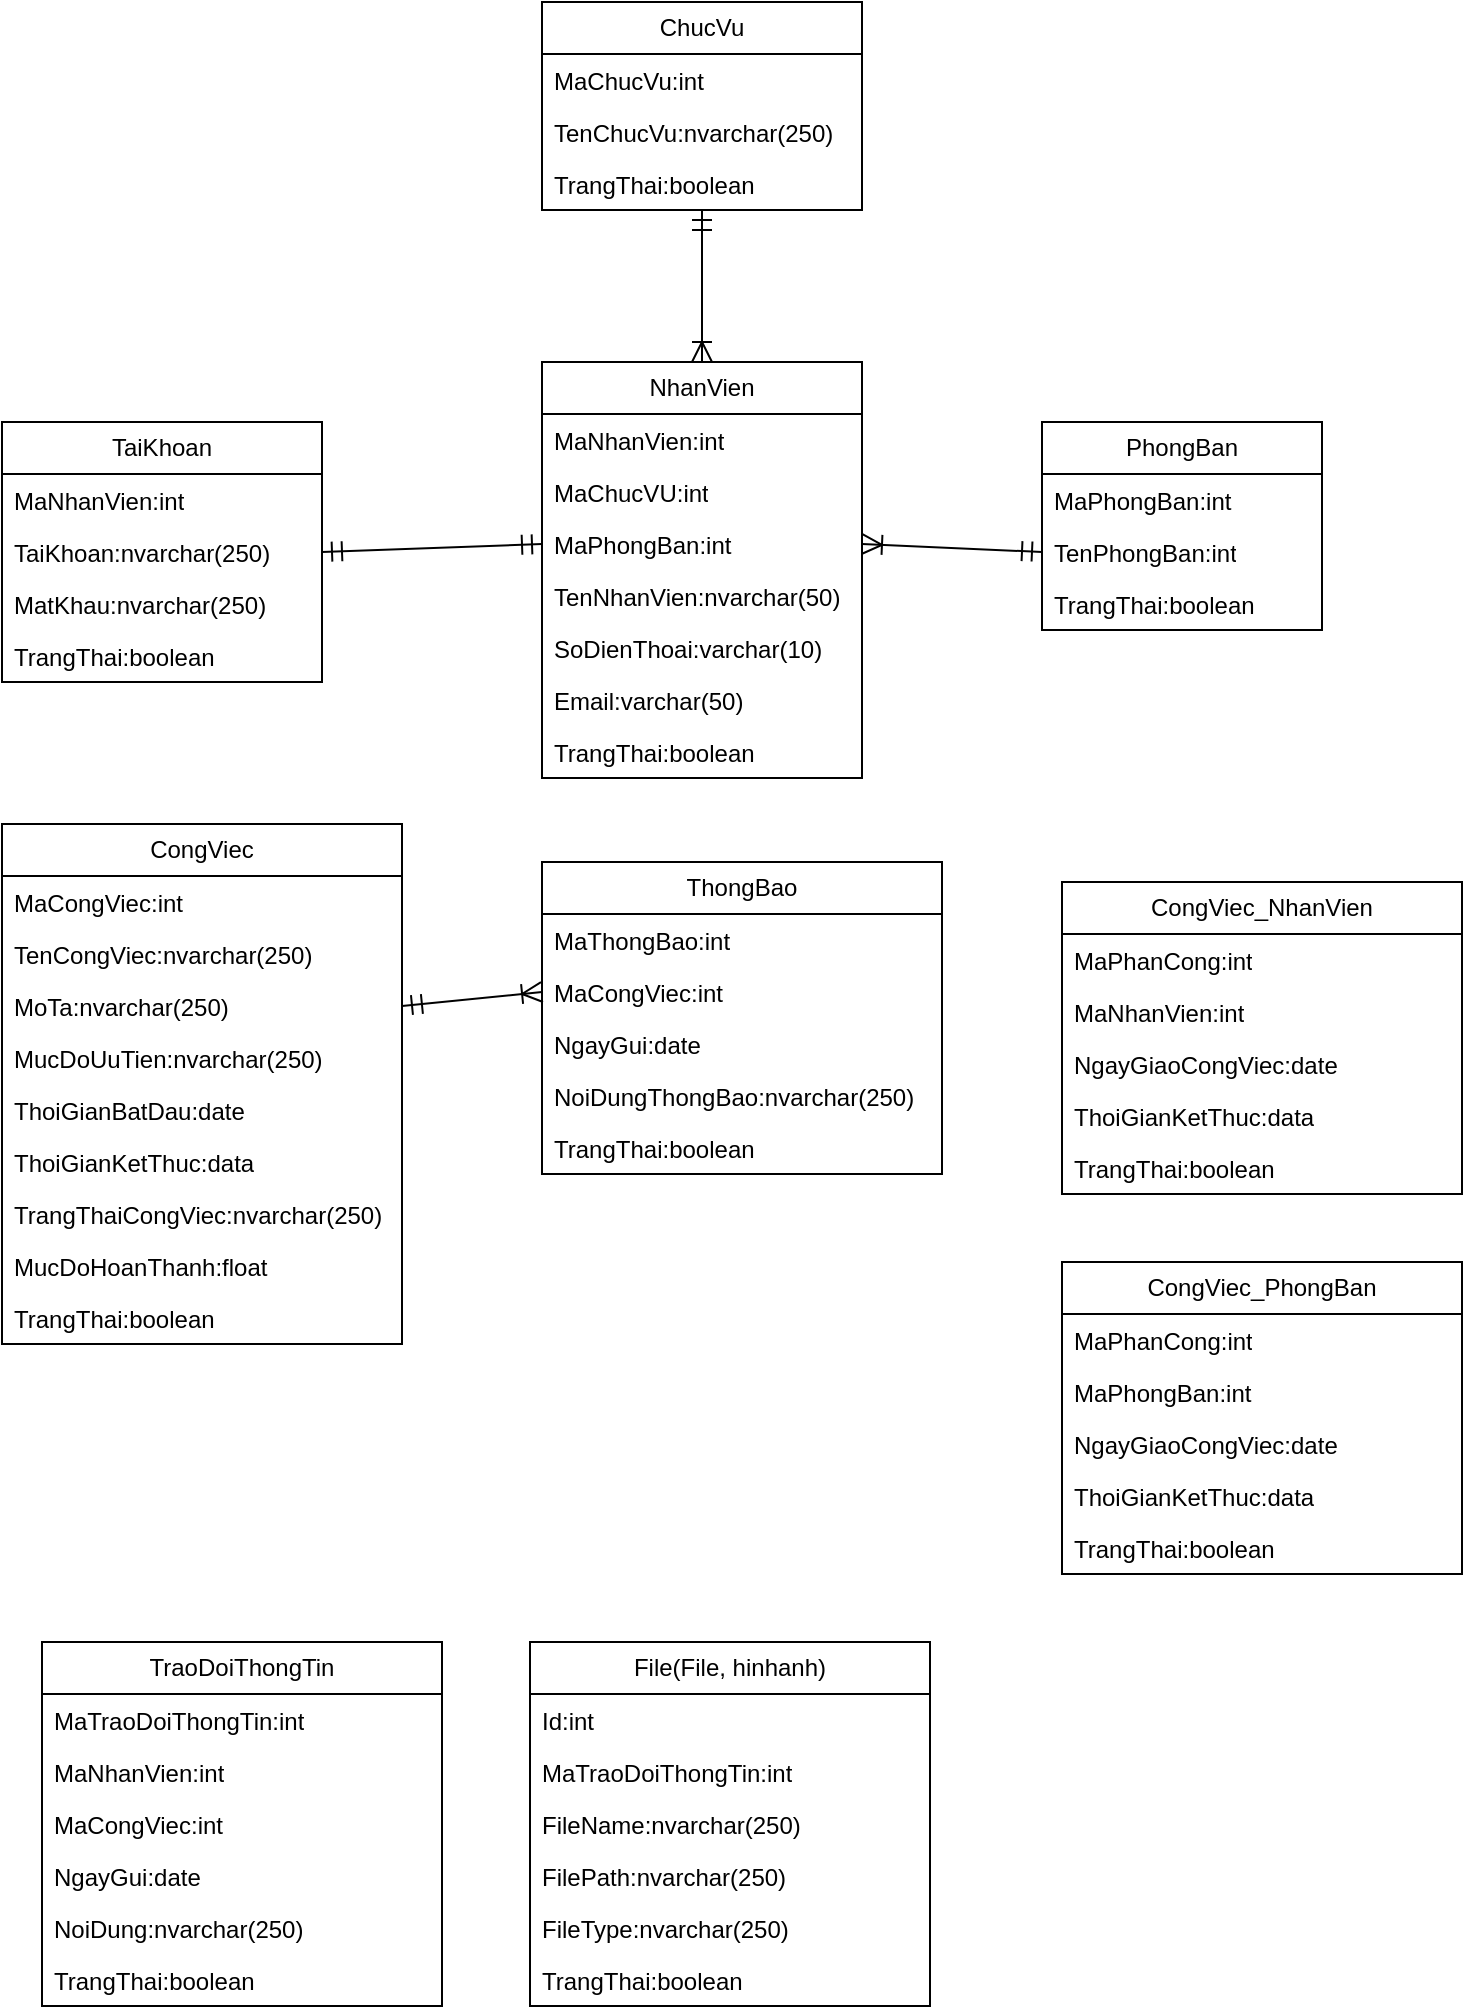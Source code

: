 <mxfile version="24.7.14">
  <diagram name="Trang-1" id="X7D9VBZnepN_hhrHkol_">
    <mxGraphModel dx="1006" dy="1750" grid="1" gridSize="10" guides="1" tooltips="1" connect="1" arrows="1" fold="1" page="1" pageScale="1" pageWidth="827" pageHeight="1169" math="0" shadow="0">
      <root>
        <mxCell id="0" />
        <mxCell id="1" parent="0" />
        <mxCell id="gNjLGFEiQqXNb_aDjSyo-1" value="TaiKhoan" style="swimlane;fontStyle=0;childLayout=stackLayout;horizontal=1;startSize=26;fillColor=none;horizontalStack=0;resizeParent=1;resizeParentMax=0;resizeLast=0;collapsible=1;marginBottom=0;whiteSpace=wrap;html=1;" vertex="1" parent="1">
          <mxGeometry x="50" y="70" width="160" height="130" as="geometry" />
        </mxCell>
        <mxCell id="gNjLGFEiQqXNb_aDjSyo-2" value="MaNhanVien:int" style="text;strokeColor=none;fillColor=none;align=left;verticalAlign=top;spacingLeft=4;spacingRight=4;overflow=hidden;rotatable=0;points=[[0,0.5],[1,0.5]];portConstraint=eastwest;whiteSpace=wrap;html=1;" vertex="1" parent="gNjLGFEiQqXNb_aDjSyo-1">
          <mxGeometry y="26" width="160" height="26" as="geometry" />
        </mxCell>
        <mxCell id="gNjLGFEiQqXNb_aDjSyo-3" value="TaiKhoan:nvarchar(250)" style="text;strokeColor=none;fillColor=none;align=left;verticalAlign=top;spacingLeft=4;spacingRight=4;overflow=hidden;rotatable=0;points=[[0,0.5],[1,0.5]];portConstraint=eastwest;whiteSpace=wrap;html=1;" vertex="1" parent="gNjLGFEiQqXNb_aDjSyo-1">
          <mxGeometry y="52" width="160" height="26" as="geometry" />
        </mxCell>
        <mxCell id="gNjLGFEiQqXNb_aDjSyo-9" value="MatKhau:nvarchar(250)" style="text;strokeColor=none;fillColor=none;align=left;verticalAlign=top;spacingLeft=4;spacingRight=4;overflow=hidden;rotatable=0;points=[[0,0.5],[1,0.5]];portConstraint=eastwest;whiteSpace=wrap;html=1;" vertex="1" parent="gNjLGFEiQqXNb_aDjSyo-1">
          <mxGeometry y="78" width="160" height="26" as="geometry" />
        </mxCell>
        <mxCell id="gNjLGFEiQqXNb_aDjSyo-16" value="TrangThai:boolean" style="text;strokeColor=none;fillColor=none;align=left;verticalAlign=top;spacingLeft=4;spacingRight=4;overflow=hidden;rotatable=0;points=[[0,0.5],[1,0.5]];portConstraint=eastwest;whiteSpace=wrap;html=1;" vertex="1" parent="gNjLGFEiQqXNb_aDjSyo-1">
          <mxGeometry y="104" width="160" height="26" as="geometry" />
        </mxCell>
        <mxCell id="gNjLGFEiQqXNb_aDjSyo-68" style="edgeStyle=none;curved=1;rounded=0;orthogonalLoop=1;jettySize=auto;html=1;exitX=0.5;exitY=0;exitDx=0;exitDy=0;entryX=0.5;entryY=1;entryDx=0;entryDy=0;fontSize=12;startSize=8;endSize=8;endArrow=ERmandOne;endFill=0;startArrow=ERoneToMany;startFill=0;" edge="1" parent="1" source="gNjLGFEiQqXNb_aDjSyo-5" target="gNjLGFEiQqXNb_aDjSyo-62">
          <mxGeometry relative="1" as="geometry" />
        </mxCell>
        <mxCell id="gNjLGFEiQqXNb_aDjSyo-5" value="NhanVien" style="swimlane;fontStyle=0;childLayout=stackLayout;horizontal=1;startSize=26;fillColor=none;horizontalStack=0;resizeParent=1;resizeParentMax=0;resizeLast=0;collapsible=1;marginBottom=0;whiteSpace=wrap;html=1;" vertex="1" parent="1">
          <mxGeometry x="320" y="40" width="160" height="208" as="geometry" />
        </mxCell>
        <mxCell id="gNjLGFEiQqXNb_aDjSyo-6" value="MaNhanVien:int" style="text;strokeColor=none;fillColor=none;align=left;verticalAlign=top;spacingLeft=4;spacingRight=4;overflow=hidden;rotatable=0;points=[[0,0.5],[1,0.5]];portConstraint=eastwest;whiteSpace=wrap;html=1;" vertex="1" parent="gNjLGFEiQqXNb_aDjSyo-5">
          <mxGeometry y="26" width="160" height="26" as="geometry" />
        </mxCell>
        <mxCell id="gNjLGFEiQqXNb_aDjSyo-69" value="MaChucVU:int" style="text;strokeColor=none;fillColor=none;align=left;verticalAlign=top;spacingLeft=4;spacingRight=4;overflow=hidden;rotatable=0;points=[[0,0.5],[1,0.5]];portConstraint=eastwest;whiteSpace=wrap;html=1;" vertex="1" parent="gNjLGFEiQqXNb_aDjSyo-5">
          <mxGeometry y="52" width="160" height="26" as="geometry" />
        </mxCell>
        <mxCell id="gNjLGFEiQqXNb_aDjSyo-11" value="MaPhongBan:int" style="text;strokeColor=none;fillColor=none;align=left;verticalAlign=top;spacingLeft=4;spacingRight=4;overflow=hidden;rotatable=0;points=[[0,0.5],[1,0.5]];portConstraint=eastwest;whiteSpace=wrap;html=1;" vertex="1" parent="gNjLGFEiQqXNb_aDjSyo-5">
          <mxGeometry y="78" width="160" height="26" as="geometry" />
        </mxCell>
        <mxCell id="gNjLGFEiQqXNb_aDjSyo-7" value="TenNhanVien:nvarchar(50)" style="text;strokeColor=none;fillColor=none;align=left;verticalAlign=top;spacingLeft=4;spacingRight=4;overflow=hidden;rotatable=0;points=[[0,0.5],[1,0.5]];portConstraint=eastwest;whiteSpace=wrap;html=1;" vertex="1" parent="gNjLGFEiQqXNb_aDjSyo-5">
          <mxGeometry y="104" width="160" height="26" as="geometry" />
        </mxCell>
        <mxCell id="gNjLGFEiQqXNb_aDjSyo-8" value="SoDienThoai:varchar(10)" style="text;strokeColor=none;fillColor=none;align=left;verticalAlign=top;spacingLeft=4;spacingRight=4;overflow=hidden;rotatable=0;points=[[0,0.5],[1,0.5]];portConstraint=eastwest;whiteSpace=wrap;html=1;" vertex="1" parent="gNjLGFEiQqXNb_aDjSyo-5">
          <mxGeometry y="130" width="160" height="26" as="geometry" />
        </mxCell>
        <mxCell id="gNjLGFEiQqXNb_aDjSyo-4" value="Email:varchar(50)" style="text;strokeColor=none;fillColor=none;align=left;verticalAlign=top;spacingLeft=4;spacingRight=4;overflow=hidden;rotatable=0;points=[[0,0.5],[1,0.5]];portConstraint=eastwest;whiteSpace=wrap;html=1;" vertex="1" parent="gNjLGFEiQqXNb_aDjSyo-5">
          <mxGeometry y="156" width="160" height="26" as="geometry" />
        </mxCell>
        <mxCell id="gNjLGFEiQqXNb_aDjSyo-10" value="TrangThai:boolean" style="text;strokeColor=none;fillColor=none;align=left;verticalAlign=top;spacingLeft=4;spacingRight=4;overflow=hidden;rotatable=0;points=[[0,0.5],[1,0.5]];portConstraint=eastwest;whiteSpace=wrap;html=1;" vertex="1" parent="gNjLGFEiQqXNb_aDjSyo-5">
          <mxGeometry y="182" width="160" height="26" as="geometry" />
        </mxCell>
        <mxCell id="gNjLGFEiQqXNb_aDjSyo-12" value="PhongBan" style="swimlane;fontStyle=0;childLayout=stackLayout;horizontal=1;startSize=26;fillColor=none;horizontalStack=0;resizeParent=1;resizeParentMax=0;resizeLast=0;collapsible=1;marginBottom=0;whiteSpace=wrap;html=1;" vertex="1" parent="1">
          <mxGeometry x="570" y="70" width="140" height="104" as="geometry" />
        </mxCell>
        <mxCell id="gNjLGFEiQqXNb_aDjSyo-13" value="MaPhongBan:int" style="text;strokeColor=none;fillColor=none;align=left;verticalAlign=top;spacingLeft=4;spacingRight=4;overflow=hidden;rotatable=0;points=[[0,0.5],[1,0.5]];portConstraint=eastwest;whiteSpace=wrap;html=1;" vertex="1" parent="gNjLGFEiQqXNb_aDjSyo-12">
          <mxGeometry y="26" width="140" height="26" as="geometry" />
        </mxCell>
        <mxCell id="gNjLGFEiQqXNb_aDjSyo-14" value="TenPhongBan:int" style="text;strokeColor=none;fillColor=none;align=left;verticalAlign=top;spacingLeft=4;spacingRight=4;overflow=hidden;rotatable=0;points=[[0,0.5],[1,0.5]];portConstraint=eastwest;whiteSpace=wrap;html=1;" vertex="1" parent="gNjLGFEiQqXNb_aDjSyo-12">
          <mxGeometry y="52" width="140" height="26" as="geometry" />
        </mxCell>
        <mxCell id="gNjLGFEiQqXNb_aDjSyo-15" value="TrangThai:boolean" style="text;strokeColor=none;fillColor=none;align=left;verticalAlign=top;spacingLeft=4;spacingRight=4;overflow=hidden;rotatable=0;points=[[0,0.5],[1,0.5]];portConstraint=eastwest;whiteSpace=wrap;html=1;" vertex="1" parent="gNjLGFEiQqXNb_aDjSyo-12">
          <mxGeometry y="78" width="140" height="26" as="geometry" />
        </mxCell>
        <mxCell id="gNjLGFEiQqXNb_aDjSyo-17" value="CongViec" style="swimlane;fontStyle=0;childLayout=stackLayout;horizontal=1;startSize=26;fillColor=none;horizontalStack=0;resizeParent=1;resizeParentMax=0;resizeLast=0;collapsible=1;marginBottom=0;whiteSpace=wrap;html=1;" vertex="1" parent="1">
          <mxGeometry x="50" y="271" width="200" height="260" as="geometry" />
        </mxCell>
        <mxCell id="gNjLGFEiQqXNb_aDjSyo-18" value="MaCongViec:int" style="text;strokeColor=none;fillColor=none;align=left;verticalAlign=top;spacingLeft=4;spacingRight=4;overflow=hidden;rotatable=0;points=[[0,0.5],[1,0.5]];portConstraint=eastwest;whiteSpace=wrap;html=1;" vertex="1" parent="gNjLGFEiQqXNb_aDjSyo-17">
          <mxGeometry y="26" width="200" height="26" as="geometry" />
        </mxCell>
        <mxCell id="gNjLGFEiQqXNb_aDjSyo-19" value="TenCongViec:nvarchar(250)" style="text;strokeColor=none;fillColor=none;align=left;verticalAlign=top;spacingLeft=4;spacingRight=4;overflow=hidden;rotatable=0;points=[[0,0.5],[1,0.5]];portConstraint=eastwest;whiteSpace=wrap;html=1;" vertex="1" parent="gNjLGFEiQqXNb_aDjSyo-17">
          <mxGeometry y="52" width="200" height="26" as="geometry" />
        </mxCell>
        <mxCell id="gNjLGFEiQqXNb_aDjSyo-23" value="MoTa:nvarchar(250)" style="text;strokeColor=none;fillColor=none;align=left;verticalAlign=top;spacingLeft=4;spacingRight=4;overflow=hidden;rotatable=0;points=[[0,0.5],[1,0.5]];portConstraint=eastwest;whiteSpace=wrap;html=1;" vertex="1" parent="gNjLGFEiQqXNb_aDjSyo-17">
          <mxGeometry y="78" width="200" height="26" as="geometry" />
        </mxCell>
        <mxCell id="gNjLGFEiQqXNb_aDjSyo-20" value="MucDoUuTien:nvarchar(250)" style="text;strokeColor=none;fillColor=none;align=left;verticalAlign=top;spacingLeft=4;spacingRight=4;overflow=hidden;rotatable=0;points=[[0,0.5],[1,0.5]];portConstraint=eastwest;whiteSpace=wrap;html=1;" vertex="1" parent="gNjLGFEiQqXNb_aDjSyo-17">
          <mxGeometry y="104" width="200" height="26" as="geometry" />
        </mxCell>
        <mxCell id="gNjLGFEiQqXNb_aDjSyo-24" value="ThoiGianBatDau:date" style="text;strokeColor=none;fillColor=none;align=left;verticalAlign=top;spacingLeft=4;spacingRight=4;overflow=hidden;rotatable=0;points=[[0,0.5],[1,0.5]];portConstraint=eastwest;whiteSpace=wrap;html=1;" vertex="1" parent="gNjLGFEiQqXNb_aDjSyo-17">
          <mxGeometry y="130" width="200" height="26" as="geometry" />
        </mxCell>
        <mxCell id="gNjLGFEiQqXNb_aDjSyo-21" value="ThoiGianKetThuc:data" style="text;strokeColor=none;fillColor=none;align=left;verticalAlign=top;spacingLeft=4;spacingRight=4;overflow=hidden;rotatable=0;points=[[0,0.5],[1,0.5]];portConstraint=eastwest;whiteSpace=wrap;html=1;" vertex="1" parent="gNjLGFEiQqXNb_aDjSyo-17">
          <mxGeometry y="156" width="200" height="26" as="geometry" />
        </mxCell>
        <mxCell id="gNjLGFEiQqXNb_aDjSyo-26" value="TrangThaiCongViec:nvarchar(250)" style="text;strokeColor=none;fillColor=none;align=left;verticalAlign=top;spacingLeft=4;spacingRight=4;overflow=hidden;rotatable=0;points=[[0,0.5],[1,0.5]];portConstraint=eastwest;whiteSpace=wrap;html=1;" vertex="1" parent="gNjLGFEiQqXNb_aDjSyo-17">
          <mxGeometry y="182" width="200" height="26" as="geometry" />
        </mxCell>
        <mxCell id="gNjLGFEiQqXNb_aDjSyo-51" value="MucDoHoanThanh:float" style="text;strokeColor=none;fillColor=none;align=left;verticalAlign=top;spacingLeft=4;spacingRight=4;overflow=hidden;rotatable=0;points=[[0,0.5],[1,0.5]];portConstraint=eastwest;whiteSpace=wrap;html=1;" vertex="1" parent="gNjLGFEiQqXNb_aDjSyo-17">
          <mxGeometry y="208" width="200" height="26" as="geometry" />
        </mxCell>
        <mxCell id="gNjLGFEiQqXNb_aDjSyo-25" value="TrangThai:boolean" style="text;strokeColor=none;fillColor=none;align=left;verticalAlign=top;spacingLeft=4;spacingRight=4;overflow=hidden;rotatable=0;points=[[0,0.5],[1,0.5]];portConstraint=eastwest;whiteSpace=wrap;html=1;" vertex="1" parent="gNjLGFEiQqXNb_aDjSyo-17">
          <mxGeometry y="234" width="200" height="26" as="geometry" />
        </mxCell>
        <mxCell id="gNjLGFEiQqXNb_aDjSyo-27" value="CongViec_NhanVien" style="swimlane;fontStyle=0;childLayout=stackLayout;horizontal=1;startSize=26;fillColor=none;horizontalStack=0;resizeParent=1;resizeParentMax=0;resizeLast=0;collapsible=1;marginBottom=0;whiteSpace=wrap;html=1;" vertex="1" parent="1">
          <mxGeometry x="580" y="300" width="200" height="156" as="geometry" />
        </mxCell>
        <mxCell id="gNjLGFEiQqXNb_aDjSyo-28" value="MaPhanCong:int" style="text;strokeColor=none;fillColor=none;align=left;verticalAlign=top;spacingLeft=4;spacingRight=4;overflow=hidden;rotatable=0;points=[[0,0.5],[1,0.5]];portConstraint=eastwest;whiteSpace=wrap;html=1;" vertex="1" parent="gNjLGFEiQqXNb_aDjSyo-27">
          <mxGeometry y="26" width="200" height="26" as="geometry" />
        </mxCell>
        <mxCell id="gNjLGFEiQqXNb_aDjSyo-29" value="MaNhanVien:int" style="text;strokeColor=none;fillColor=none;align=left;verticalAlign=top;spacingLeft=4;spacingRight=4;overflow=hidden;rotatable=0;points=[[0,0.5],[1,0.5]];portConstraint=eastwest;whiteSpace=wrap;html=1;" vertex="1" parent="gNjLGFEiQqXNb_aDjSyo-27">
          <mxGeometry y="52" width="200" height="26" as="geometry" />
        </mxCell>
        <mxCell id="gNjLGFEiQqXNb_aDjSyo-31" value="NgayGiaoCongViec:date" style="text;strokeColor=none;fillColor=none;align=left;verticalAlign=top;spacingLeft=4;spacingRight=4;overflow=hidden;rotatable=0;points=[[0,0.5],[1,0.5]];portConstraint=eastwest;whiteSpace=wrap;html=1;" vertex="1" parent="gNjLGFEiQqXNb_aDjSyo-27">
          <mxGeometry y="78" width="200" height="26" as="geometry" />
        </mxCell>
        <mxCell id="gNjLGFEiQqXNb_aDjSyo-33" value="ThoiGianKetThuc:data" style="text;strokeColor=none;fillColor=none;align=left;verticalAlign=top;spacingLeft=4;spacingRight=4;overflow=hidden;rotatable=0;points=[[0,0.5],[1,0.5]];portConstraint=eastwest;whiteSpace=wrap;html=1;" vertex="1" parent="gNjLGFEiQqXNb_aDjSyo-27">
          <mxGeometry y="104" width="200" height="26" as="geometry" />
        </mxCell>
        <mxCell id="gNjLGFEiQqXNb_aDjSyo-35" value="TrangThai:boolean" style="text;strokeColor=none;fillColor=none;align=left;verticalAlign=top;spacingLeft=4;spacingRight=4;overflow=hidden;rotatable=0;points=[[0,0.5],[1,0.5]];portConstraint=eastwest;whiteSpace=wrap;html=1;" vertex="1" parent="gNjLGFEiQqXNb_aDjSyo-27">
          <mxGeometry y="130" width="200" height="26" as="geometry" />
        </mxCell>
        <mxCell id="gNjLGFEiQqXNb_aDjSyo-36" value="ThongBao" style="swimlane;fontStyle=0;childLayout=stackLayout;horizontal=1;startSize=26;fillColor=none;horizontalStack=0;resizeParent=1;resizeParentMax=0;resizeLast=0;collapsible=1;marginBottom=0;whiteSpace=wrap;html=1;" vertex="1" parent="1">
          <mxGeometry x="320" y="290" width="200" height="156" as="geometry">
            <mxRectangle x="280" y="562" width="100" height="30" as="alternateBounds" />
          </mxGeometry>
        </mxCell>
        <mxCell id="gNjLGFEiQqXNb_aDjSyo-37" value="MaThongBao:int" style="text;strokeColor=none;fillColor=none;align=left;verticalAlign=top;spacingLeft=4;spacingRight=4;overflow=hidden;rotatable=0;points=[[0,0.5],[1,0.5]];portConstraint=eastwest;whiteSpace=wrap;html=1;" vertex="1" parent="gNjLGFEiQqXNb_aDjSyo-36">
          <mxGeometry y="26" width="200" height="26" as="geometry" />
        </mxCell>
        <mxCell id="gNjLGFEiQqXNb_aDjSyo-38" value="MaCongViec:int" style="text;strokeColor=none;fillColor=none;align=left;verticalAlign=top;spacingLeft=4;spacingRight=4;overflow=hidden;rotatable=0;points=[[0,0.5],[1,0.5]];portConstraint=eastwest;whiteSpace=wrap;html=1;" vertex="1" parent="gNjLGFEiQqXNb_aDjSyo-36">
          <mxGeometry y="52" width="200" height="26" as="geometry" />
        </mxCell>
        <mxCell id="gNjLGFEiQqXNb_aDjSyo-39" value="NgayGui:date" style="text;strokeColor=none;fillColor=none;align=left;verticalAlign=top;spacingLeft=4;spacingRight=4;overflow=hidden;rotatable=0;points=[[0,0.5],[1,0.5]];portConstraint=eastwest;whiteSpace=wrap;html=1;" vertex="1" parent="gNjLGFEiQqXNb_aDjSyo-36">
          <mxGeometry y="78" width="200" height="26" as="geometry" />
        </mxCell>
        <mxCell id="gNjLGFEiQqXNb_aDjSyo-40" value="NoiDungThongBao:nvarchar(250)" style="text;strokeColor=none;fillColor=none;align=left;verticalAlign=top;spacingLeft=4;spacingRight=4;overflow=hidden;rotatable=0;points=[[0,0.5],[1,0.5]];portConstraint=eastwest;whiteSpace=wrap;html=1;" vertex="1" parent="gNjLGFEiQqXNb_aDjSyo-36">
          <mxGeometry y="104" width="200" height="26" as="geometry" />
        </mxCell>
        <mxCell id="gNjLGFEiQqXNb_aDjSyo-44" value="TrangThai:boolean" style="text;strokeColor=none;fillColor=none;align=left;verticalAlign=top;spacingLeft=4;spacingRight=4;overflow=hidden;rotatable=0;points=[[0,0.5],[1,0.5]];portConstraint=eastwest;whiteSpace=wrap;html=1;" vertex="1" parent="gNjLGFEiQqXNb_aDjSyo-36">
          <mxGeometry y="130" width="200" height="26" as="geometry" />
        </mxCell>
        <mxCell id="gNjLGFEiQqXNb_aDjSyo-45" value="TraoDoiThongTin" style="swimlane;fontStyle=0;childLayout=stackLayout;horizontal=1;startSize=26;fillColor=none;horizontalStack=0;resizeParent=1;resizeParentMax=0;resizeLast=0;collapsible=1;marginBottom=0;whiteSpace=wrap;html=1;" vertex="1" parent="1">
          <mxGeometry x="70" y="680" width="200" height="182" as="geometry" />
        </mxCell>
        <mxCell id="gNjLGFEiQqXNb_aDjSyo-46" value="MaTraoDoiThongTin:int" style="text;strokeColor=none;fillColor=none;align=left;verticalAlign=top;spacingLeft=4;spacingRight=4;overflow=hidden;rotatable=0;points=[[0,0.5],[1,0.5]];portConstraint=eastwest;whiteSpace=wrap;html=1;" vertex="1" parent="gNjLGFEiQqXNb_aDjSyo-45">
          <mxGeometry y="26" width="200" height="26" as="geometry" />
        </mxCell>
        <mxCell id="gNjLGFEiQqXNb_aDjSyo-53" value="MaNhanVien:int" style="text;strokeColor=none;fillColor=none;align=left;verticalAlign=top;spacingLeft=4;spacingRight=4;overflow=hidden;rotatable=0;points=[[0,0.5],[1,0.5]];portConstraint=eastwest;whiteSpace=wrap;html=1;" vertex="1" parent="gNjLGFEiQqXNb_aDjSyo-45">
          <mxGeometry y="52" width="200" height="26" as="geometry" />
        </mxCell>
        <mxCell id="gNjLGFEiQqXNb_aDjSyo-47" value="MaCongViec:int" style="text;strokeColor=none;fillColor=none;align=left;verticalAlign=top;spacingLeft=4;spacingRight=4;overflow=hidden;rotatable=0;points=[[0,0.5],[1,0.5]];portConstraint=eastwest;whiteSpace=wrap;html=1;" vertex="1" parent="gNjLGFEiQqXNb_aDjSyo-45">
          <mxGeometry y="78" width="200" height="26" as="geometry" />
        </mxCell>
        <mxCell id="gNjLGFEiQqXNb_aDjSyo-48" value="NgayGui:date" style="text;strokeColor=none;fillColor=none;align=left;verticalAlign=top;spacingLeft=4;spacingRight=4;overflow=hidden;rotatable=0;points=[[0,0.5],[1,0.5]];portConstraint=eastwest;whiteSpace=wrap;html=1;" vertex="1" parent="gNjLGFEiQqXNb_aDjSyo-45">
          <mxGeometry y="104" width="200" height="26" as="geometry" />
        </mxCell>
        <mxCell id="gNjLGFEiQqXNb_aDjSyo-49" value="NoiDung:nvarchar(250)" style="text;strokeColor=none;fillColor=none;align=left;verticalAlign=top;spacingLeft=4;spacingRight=4;overflow=hidden;rotatable=0;points=[[0,0.5],[1,0.5]];portConstraint=eastwest;whiteSpace=wrap;html=1;" vertex="1" parent="gNjLGFEiQqXNb_aDjSyo-45">
          <mxGeometry y="130" width="200" height="26" as="geometry" />
        </mxCell>
        <mxCell id="gNjLGFEiQqXNb_aDjSyo-50" value="TrangThai:boolean" style="text;strokeColor=none;fillColor=none;align=left;verticalAlign=top;spacingLeft=4;spacingRight=4;overflow=hidden;rotatable=0;points=[[0,0.5],[1,0.5]];portConstraint=eastwest;whiteSpace=wrap;html=1;" vertex="1" parent="gNjLGFEiQqXNb_aDjSyo-45">
          <mxGeometry y="156" width="200" height="26" as="geometry" />
        </mxCell>
        <mxCell id="gNjLGFEiQqXNb_aDjSyo-54" style="edgeStyle=none;curved=1;rounded=0;orthogonalLoop=1;jettySize=auto;html=1;exitX=1;exitY=0.5;exitDx=0;exitDy=0;entryX=0;entryY=0.5;entryDx=0;entryDy=0;fontSize=12;startSize=8;endSize=8;endArrow=ERmandOne;endFill=0;startArrow=ERoneToMany;startFill=0;" edge="1" parent="1" source="gNjLGFEiQqXNb_aDjSyo-11" target="gNjLGFEiQqXNb_aDjSyo-14">
          <mxGeometry relative="1" as="geometry" />
        </mxCell>
        <mxCell id="gNjLGFEiQqXNb_aDjSyo-55" style="edgeStyle=none;curved=1;rounded=0;orthogonalLoop=1;jettySize=auto;html=1;exitX=1;exitY=0.5;exitDx=0;exitDy=0;entryX=0;entryY=0.5;entryDx=0;entryDy=0;fontSize=12;startSize=8;endSize=8;startArrow=ERmandOne;startFill=0;endArrow=ERmandOne;endFill=0;" edge="1" parent="1" source="gNjLGFEiQqXNb_aDjSyo-3" target="gNjLGFEiQqXNb_aDjSyo-11">
          <mxGeometry relative="1" as="geometry" />
        </mxCell>
        <mxCell id="gNjLGFEiQqXNb_aDjSyo-56" value="CongViec_PhongBan" style="swimlane;fontStyle=0;childLayout=stackLayout;horizontal=1;startSize=26;fillColor=none;horizontalStack=0;resizeParent=1;resizeParentMax=0;resizeLast=0;collapsible=1;marginBottom=0;whiteSpace=wrap;html=1;" vertex="1" parent="1">
          <mxGeometry x="580" y="490" width="200" height="156" as="geometry" />
        </mxCell>
        <mxCell id="gNjLGFEiQqXNb_aDjSyo-57" value="MaPhanCong:int" style="text;strokeColor=none;fillColor=none;align=left;verticalAlign=top;spacingLeft=4;spacingRight=4;overflow=hidden;rotatable=0;points=[[0,0.5],[1,0.5]];portConstraint=eastwest;whiteSpace=wrap;html=1;" vertex="1" parent="gNjLGFEiQqXNb_aDjSyo-56">
          <mxGeometry y="26" width="200" height="26" as="geometry" />
        </mxCell>
        <mxCell id="gNjLGFEiQqXNb_aDjSyo-58" value="MaPhongBan:int" style="text;strokeColor=none;fillColor=none;align=left;verticalAlign=top;spacingLeft=4;spacingRight=4;overflow=hidden;rotatable=0;points=[[0,0.5],[1,0.5]];portConstraint=eastwest;whiteSpace=wrap;html=1;" vertex="1" parent="gNjLGFEiQqXNb_aDjSyo-56">
          <mxGeometry y="52" width="200" height="26" as="geometry" />
        </mxCell>
        <mxCell id="gNjLGFEiQqXNb_aDjSyo-59" value="NgayGiaoCongViec:date" style="text;strokeColor=none;fillColor=none;align=left;verticalAlign=top;spacingLeft=4;spacingRight=4;overflow=hidden;rotatable=0;points=[[0,0.5],[1,0.5]];portConstraint=eastwest;whiteSpace=wrap;html=1;" vertex="1" parent="gNjLGFEiQqXNb_aDjSyo-56">
          <mxGeometry y="78" width="200" height="26" as="geometry" />
        </mxCell>
        <mxCell id="gNjLGFEiQqXNb_aDjSyo-60" value="ThoiGianKetThuc:data" style="text;strokeColor=none;fillColor=none;align=left;verticalAlign=top;spacingLeft=4;spacingRight=4;overflow=hidden;rotatable=0;points=[[0,0.5],[1,0.5]];portConstraint=eastwest;whiteSpace=wrap;html=1;" vertex="1" parent="gNjLGFEiQqXNb_aDjSyo-56">
          <mxGeometry y="104" width="200" height="26" as="geometry" />
        </mxCell>
        <mxCell id="gNjLGFEiQqXNb_aDjSyo-61" value="TrangThai:boolean" style="text;strokeColor=none;fillColor=none;align=left;verticalAlign=top;spacingLeft=4;spacingRight=4;overflow=hidden;rotatable=0;points=[[0,0.5],[1,0.5]];portConstraint=eastwest;whiteSpace=wrap;html=1;" vertex="1" parent="gNjLGFEiQqXNb_aDjSyo-56">
          <mxGeometry y="130" width="200" height="26" as="geometry" />
        </mxCell>
        <mxCell id="gNjLGFEiQqXNb_aDjSyo-62" value="ChucVu" style="swimlane;fontStyle=0;childLayout=stackLayout;horizontal=1;startSize=26;fillColor=none;horizontalStack=0;resizeParent=1;resizeParentMax=0;resizeLast=0;collapsible=1;marginBottom=0;whiteSpace=wrap;html=1;" vertex="1" parent="1">
          <mxGeometry x="320" y="-140" width="160" height="104" as="geometry">
            <mxRectangle x="280" y="562" width="100" height="30" as="alternateBounds" />
          </mxGeometry>
        </mxCell>
        <mxCell id="gNjLGFEiQqXNb_aDjSyo-63" value="MaChucVu:int" style="text;strokeColor=none;fillColor=none;align=left;verticalAlign=top;spacingLeft=4;spacingRight=4;overflow=hidden;rotatable=0;points=[[0,0.5],[1,0.5]];portConstraint=eastwest;whiteSpace=wrap;html=1;" vertex="1" parent="gNjLGFEiQqXNb_aDjSyo-62">
          <mxGeometry y="26" width="160" height="26" as="geometry" />
        </mxCell>
        <mxCell id="gNjLGFEiQqXNb_aDjSyo-64" value="TenChucVu:nvarchar(250)" style="text;strokeColor=none;fillColor=none;align=left;verticalAlign=top;spacingLeft=4;spacingRight=4;overflow=hidden;rotatable=0;points=[[0,0.5],[1,0.5]];portConstraint=eastwest;whiteSpace=wrap;html=1;" vertex="1" parent="gNjLGFEiQqXNb_aDjSyo-62">
          <mxGeometry y="52" width="160" height="26" as="geometry" />
        </mxCell>
        <mxCell id="gNjLGFEiQqXNb_aDjSyo-67" value="TrangThai:boolean" style="text;strokeColor=none;fillColor=none;align=left;verticalAlign=top;spacingLeft=4;spacingRight=4;overflow=hidden;rotatable=0;points=[[0,0.5],[1,0.5]];portConstraint=eastwest;whiteSpace=wrap;html=1;" vertex="1" parent="gNjLGFEiQqXNb_aDjSyo-62">
          <mxGeometry y="78" width="160" height="26" as="geometry" />
        </mxCell>
        <mxCell id="gNjLGFEiQqXNb_aDjSyo-78" value="File(File, hinhanh)" style="swimlane;fontStyle=0;childLayout=stackLayout;horizontal=1;startSize=26;fillColor=none;horizontalStack=0;resizeParent=1;resizeParentMax=0;resizeLast=0;collapsible=1;marginBottom=0;whiteSpace=wrap;html=1;" vertex="1" parent="1">
          <mxGeometry x="314" y="680" width="200" height="182" as="geometry" />
        </mxCell>
        <mxCell id="gNjLGFEiQqXNb_aDjSyo-79" value="Id:int" style="text;strokeColor=none;fillColor=none;align=left;verticalAlign=top;spacingLeft=4;spacingRight=4;overflow=hidden;rotatable=0;points=[[0,0.5],[1,0.5]];portConstraint=eastwest;whiteSpace=wrap;html=1;" vertex="1" parent="gNjLGFEiQqXNb_aDjSyo-78">
          <mxGeometry y="26" width="200" height="26" as="geometry" />
        </mxCell>
        <mxCell id="gNjLGFEiQqXNb_aDjSyo-85" value="MaTraoDoiThongTin:int" style="text;strokeColor=none;fillColor=none;align=left;verticalAlign=top;spacingLeft=4;spacingRight=4;overflow=hidden;rotatable=0;points=[[0,0.5],[1,0.5]];portConstraint=eastwest;whiteSpace=wrap;html=1;" vertex="1" parent="gNjLGFEiQqXNb_aDjSyo-78">
          <mxGeometry y="52" width="200" height="26" as="geometry" />
        </mxCell>
        <mxCell id="gNjLGFEiQqXNb_aDjSyo-86" value="FileName:nvarchar(250)" style="text;strokeColor=none;fillColor=none;align=left;verticalAlign=top;spacingLeft=4;spacingRight=4;overflow=hidden;rotatable=0;points=[[0,0.5],[1,0.5]];portConstraint=eastwest;whiteSpace=wrap;html=1;" vertex="1" parent="gNjLGFEiQqXNb_aDjSyo-78">
          <mxGeometry y="78" width="200" height="26" as="geometry" />
        </mxCell>
        <mxCell id="gNjLGFEiQqXNb_aDjSyo-87" value="FilePath:nvarchar(250)" style="text;strokeColor=none;fillColor=none;align=left;verticalAlign=top;spacingLeft=4;spacingRight=4;overflow=hidden;rotatable=0;points=[[0,0.5],[1,0.5]];portConstraint=eastwest;whiteSpace=wrap;html=1;" vertex="1" parent="gNjLGFEiQqXNb_aDjSyo-78">
          <mxGeometry y="104" width="200" height="26" as="geometry" />
        </mxCell>
        <mxCell id="gNjLGFEiQqXNb_aDjSyo-90" value="FileType:nvarchar(250)" style="text;strokeColor=none;fillColor=none;align=left;verticalAlign=top;spacingLeft=4;spacingRight=4;overflow=hidden;rotatable=0;points=[[0,0.5],[1,0.5]];portConstraint=eastwest;whiteSpace=wrap;html=1;" vertex="1" parent="gNjLGFEiQqXNb_aDjSyo-78">
          <mxGeometry y="130" width="200" height="26" as="geometry" />
        </mxCell>
        <mxCell id="gNjLGFEiQqXNb_aDjSyo-84" value="TrangThai:boolean" style="text;strokeColor=none;fillColor=none;align=left;verticalAlign=top;spacingLeft=4;spacingRight=4;overflow=hidden;rotatable=0;points=[[0,0.5],[1,0.5]];portConstraint=eastwest;whiteSpace=wrap;html=1;" vertex="1" parent="gNjLGFEiQqXNb_aDjSyo-78">
          <mxGeometry y="156" width="200" height="26" as="geometry" />
        </mxCell>
        <mxCell id="gNjLGFEiQqXNb_aDjSyo-88" style="edgeStyle=none;curved=1;rounded=0;orthogonalLoop=1;jettySize=auto;html=1;exitX=1;exitY=0.5;exitDx=0;exitDy=0;entryX=0;entryY=0.5;entryDx=0;entryDy=0;fontSize=12;startSize=8;endSize=8;startArrow=ERmandOne;startFill=0;endArrow=ERoneToMany;endFill=0;" edge="1" parent="1" source="gNjLGFEiQqXNb_aDjSyo-23" target="gNjLGFEiQqXNb_aDjSyo-38">
          <mxGeometry relative="1" as="geometry" />
        </mxCell>
      </root>
    </mxGraphModel>
  </diagram>
</mxfile>
